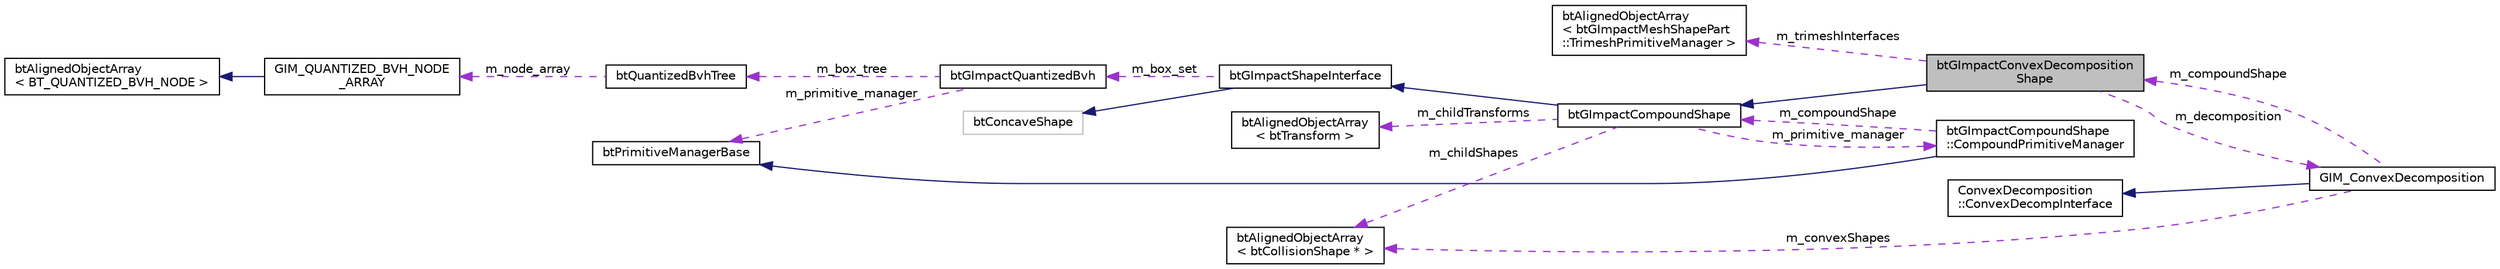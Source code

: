 digraph "btGImpactConvexDecompositionShape"
{
  edge [fontname="Helvetica",fontsize="10",labelfontname="Helvetica",labelfontsize="10"];
  node [fontname="Helvetica",fontsize="10",shape=record];
  rankdir="LR";
  Node1 [label="btGImpactConvexDecomposition\lShape",height=0.2,width=0.4,color="black", fillcolor="grey75", style="filled", fontcolor="black"];
  Node2 -> Node1 [dir="back",color="midnightblue",fontsize="10",style="solid",fontname="Helvetica"];
  Node2 [label="btGImpactCompoundShape",height=0.2,width=0.4,color="black", fillcolor="white", style="filled",URL="$classbt_g_impact_compound_shape.html",tooltip="btGImpactCompoundShape allows to handle multiple btCollisionShape objects at once ..."];
  Node3 -> Node2 [dir="back",color="midnightblue",fontsize="10",style="solid",fontname="Helvetica"];
  Node3 [label="btGImpactShapeInterface",height=0.2,width=0.4,color="black", fillcolor="white", style="filled",URL="$classbt_g_impact_shape_interface.html",tooltip="Base class for gimpact shapes. "];
  Node4 -> Node3 [dir="back",color="midnightblue",fontsize="10",style="solid",fontname="Helvetica"];
  Node4 [label="btConcaveShape",height=0.2,width=0.4,color="grey75", fillcolor="white", style="filled"];
  Node5 -> Node3 [dir="back",color="darkorchid3",fontsize="10",style="dashed",label=" m_box_set" ,fontname="Helvetica"];
  Node5 [label="btGImpactQuantizedBvh",height=0.2,width=0.4,color="black", fillcolor="white", style="filled",URL="$classbt_g_impact_quantized_bvh.html",tooltip="Structure for containing Boxes. "];
  Node6 -> Node5 [dir="back",color="darkorchid3",fontsize="10",style="dashed",label=" m_primitive_manager" ,fontname="Helvetica"];
  Node6 [label="btPrimitiveManagerBase",height=0.2,width=0.4,color="black", fillcolor="white", style="filled",URL="$classbt_primitive_manager_base.html",tooltip="Prototype Base class for primitive classification. "];
  Node7 -> Node5 [dir="back",color="darkorchid3",fontsize="10",style="dashed",label=" m_box_tree" ,fontname="Helvetica"];
  Node7 [label="btQuantizedBvhTree",height=0.2,width=0.4,color="black", fillcolor="white", style="filled",URL="$classbt_quantized_bvh_tree.html",tooltip="Basic Box tree structure. "];
  Node8 -> Node7 [dir="back",color="darkorchid3",fontsize="10",style="dashed",label=" m_node_array" ,fontname="Helvetica"];
  Node8 [label="GIM_QUANTIZED_BVH_NODE\l_ARRAY",height=0.2,width=0.4,color="black", fillcolor="white", style="filled",URL="$class_g_i_m___q_u_a_n_t_i_z_e_d___b_v_h___n_o_d_e___a_r_r_a_y.html"];
  Node9 -> Node8 [dir="back",color="midnightblue",fontsize="10",style="solid",fontname="Helvetica"];
  Node9 [label="btAlignedObjectArray\l\< BT_QUANTIZED_BVH_NODE \>",height=0.2,width=0.4,color="black", fillcolor="white", style="filled",URL="$classbt_aligned_object_array.html"];
  Node10 -> Node2 [dir="back",color="darkorchid3",fontsize="10",style="dashed",label=" m_childTransforms" ,fontname="Helvetica"];
  Node10 [label="btAlignedObjectArray\l\< btTransform \>",height=0.2,width=0.4,color="black", fillcolor="white", style="filled",URL="$classbt_aligned_object_array.html"];
  Node11 -> Node2 [dir="back",color="darkorchid3",fontsize="10",style="dashed",label=" m_childShapes" ,fontname="Helvetica"];
  Node11 [label="btAlignedObjectArray\l\< btCollisionShape * \>",height=0.2,width=0.4,color="black", fillcolor="white", style="filled",URL="$classbt_aligned_object_array.html"];
  Node12 -> Node2 [dir="back",color="darkorchid3",fontsize="10",style="dashed",label=" m_primitive_manager" ,fontname="Helvetica"];
  Node12 [label="btGImpactCompoundShape\l::CompoundPrimitiveManager",height=0.2,width=0.4,color="black", fillcolor="white", style="filled",URL="$classbt_g_impact_compound_shape_1_1_compound_primitive_manager.html",tooltip="compound primitive manager "];
  Node6 -> Node12 [dir="back",color="midnightblue",fontsize="10",style="solid",fontname="Helvetica"];
  Node2 -> Node12 [dir="back",color="darkorchid3",fontsize="10",style="dashed",label=" m_compoundShape" ,fontname="Helvetica"];
  Node13 -> Node1 [dir="back",color="darkorchid3",fontsize="10",style="dashed",label=" m_trimeshInterfaces" ,fontname="Helvetica"];
  Node13 [label="btAlignedObjectArray\l\< btGImpactMeshShapePart\l::TrimeshPrimitiveManager \>",height=0.2,width=0.4,color="black", fillcolor="white", style="filled",URL="$classbt_aligned_object_array.html"];
  Node14 -> Node1 [dir="back",color="darkorchid3",fontsize="10",style="dashed",label=" m_decomposition" ,fontname="Helvetica"];
  Node14 [label="GIM_ConvexDecomposition",height=0.2,width=0.4,color="black", fillcolor="white", style="filled",URL="$class_g_i_m___convex_decomposition.html"];
  Node15 -> Node14 [dir="back",color="midnightblue",fontsize="10",style="solid",fontname="Helvetica"];
  Node15 [label="ConvexDecomposition\l::ConvexDecompInterface",height=0.2,width=0.4,color="black", fillcolor="white", style="filled",URL="$class_convex_decomposition_1_1_convex_decomp_interface.html"];
  Node1 -> Node14 [dir="back",color="darkorchid3",fontsize="10",style="dashed",label=" m_compoundShape" ,fontname="Helvetica"];
  Node11 -> Node14 [dir="back",color="darkorchid3",fontsize="10",style="dashed",label=" m_convexShapes" ,fontname="Helvetica"];
}
